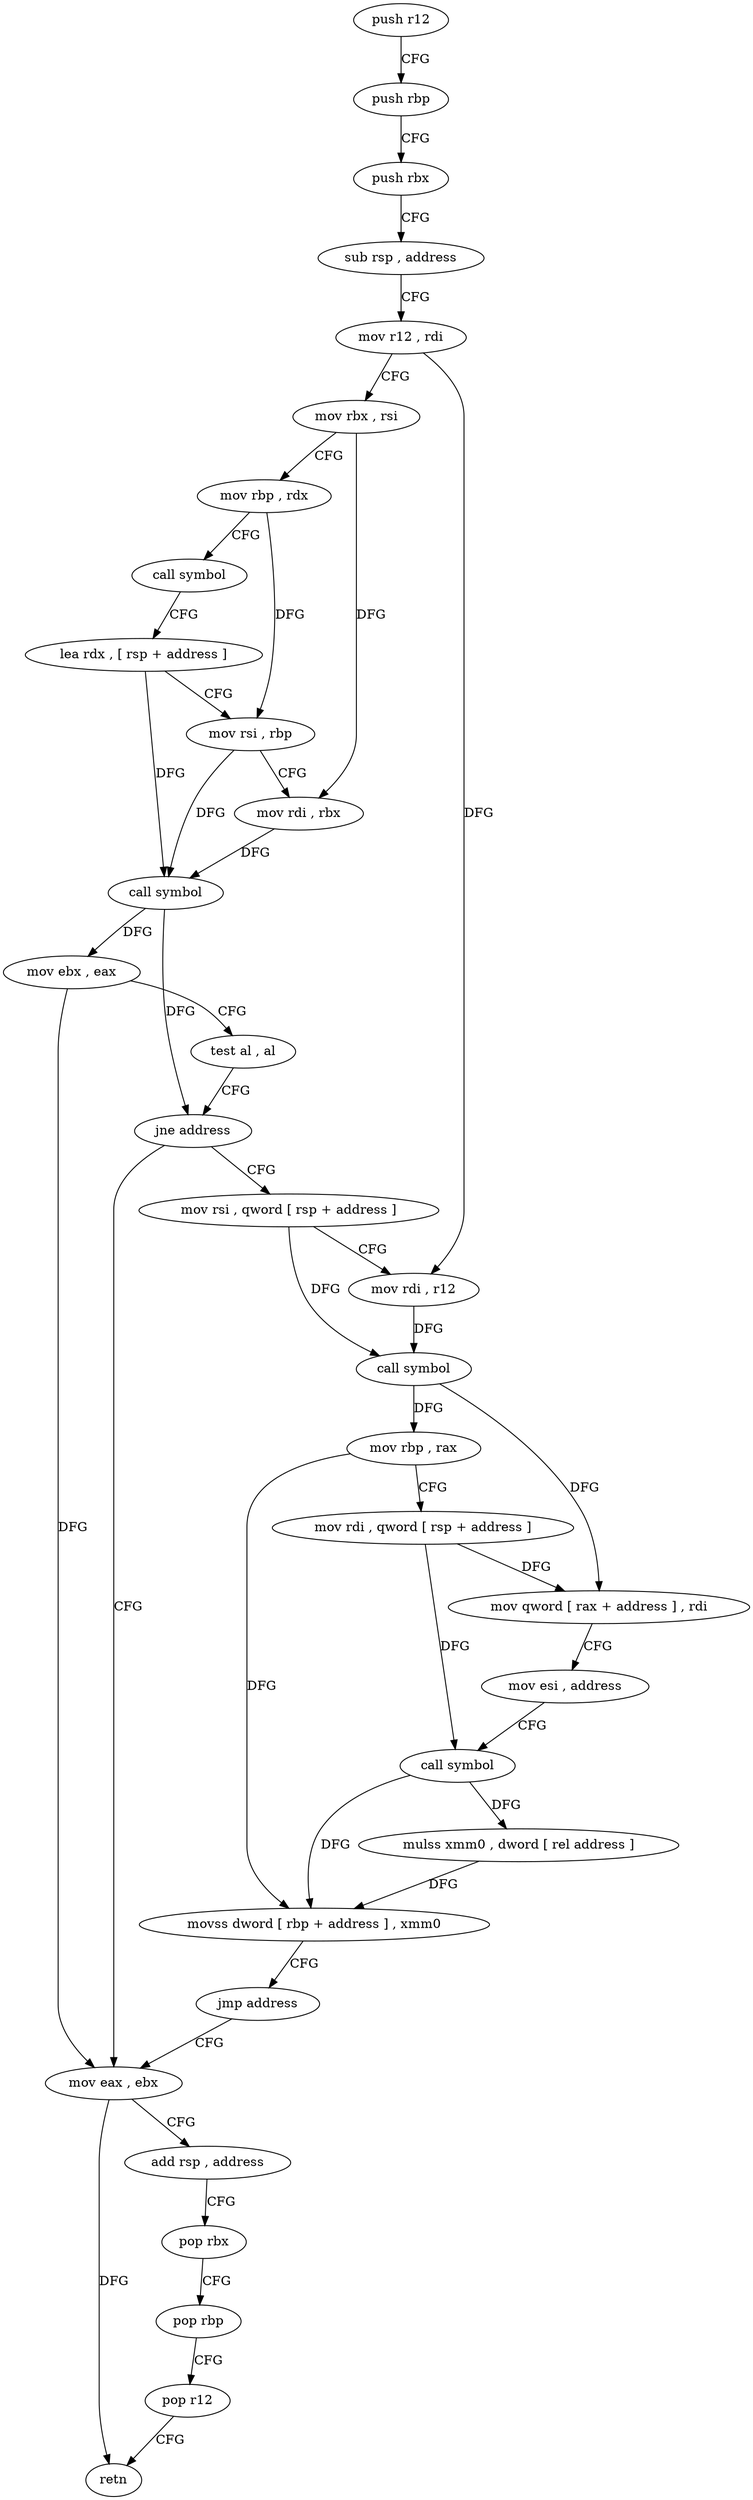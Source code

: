 digraph "func" {
"4244646" [label = "push r12" ]
"4244648" [label = "push rbp" ]
"4244649" [label = "push rbx" ]
"4244650" [label = "sub rsp , address" ]
"4244654" [label = "mov r12 , rdi" ]
"4244657" [label = "mov rbx , rsi" ]
"4244660" [label = "mov rbp , rdx" ]
"4244663" [label = "call symbol" ]
"4244668" [label = "lea rdx , [ rsp + address ]" ]
"4244673" [label = "mov rsi , rbp" ]
"4244676" [label = "mov rdi , rbx" ]
"4244679" [label = "call symbol" ]
"4244684" [label = "mov ebx , eax" ]
"4244686" [label = "test al , al" ]
"4244688" [label = "jne address" ]
"4244701" [label = "mov rsi , qword [ rsp + address ]" ]
"4244690" [label = "mov eax , ebx" ]
"4244706" [label = "mov rdi , r12" ]
"4244709" [label = "call symbol" ]
"4244714" [label = "mov rbp , rax" ]
"4244717" [label = "mov rdi , qword [ rsp + address ]" ]
"4244722" [label = "mov qword [ rax + address ] , rdi" ]
"4244726" [label = "mov esi , address" ]
"4244731" [label = "call symbol" ]
"4244736" [label = "mulss xmm0 , dword [ rel address ]" ]
"4244744" [label = "movss dword [ rbp + address ] , xmm0" ]
"4244749" [label = "jmp address" ]
"4244692" [label = "add rsp , address" ]
"4244696" [label = "pop rbx" ]
"4244697" [label = "pop rbp" ]
"4244698" [label = "pop r12" ]
"4244700" [label = "retn" ]
"4244646" -> "4244648" [ label = "CFG" ]
"4244648" -> "4244649" [ label = "CFG" ]
"4244649" -> "4244650" [ label = "CFG" ]
"4244650" -> "4244654" [ label = "CFG" ]
"4244654" -> "4244657" [ label = "CFG" ]
"4244654" -> "4244706" [ label = "DFG" ]
"4244657" -> "4244660" [ label = "CFG" ]
"4244657" -> "4244676" [ label = "DFG" ]
"4244660" -> "4244663" [ label = "CFG" ]
"4244660" -> "4244673" [ label = "DFG" ]
"4244663" -> "4244668" [ label = "CFG" ]
"4244668" -> "4244673" [ label = "CFG" ]
"4244668" -> "4244679" [ label = "DFG" ]
"4244673" -> "4244676" [ label = "CFG" ]
"4244673" -> "4244679" [ label = "DFG" ]
"4244676" -> "4244679" [ label = "DFG" ]
"4244679" -> "4244684" [ label = "DFG" ]
"4244679" -> "4244688" [ label = "DFG" ]
"4244684" -> "4244686" [ label = "CFG" ]
"4244684" -> "4244690" [ label = "DFG" ]
"4244686" -> "4244688" [ label = "CFG" ]
"4244688" -> "4244701" [ label = "CFG" ]
"4244688" -> "4244690" [ label = "CFG" ]
"4244701" -> "4244706" [ label = "CFG" ]
"4244701" -> "4244709" [ label = "DFG" ]
"4244690" -> "4244692" [ label = "CFG" ]
"4244690" -> "4244700" [ label = "DFG" ]
"4244706" -> "4244709" [ label = "DFG" ]
"4244709" -> "4244714" [ label = "DFG" ]
"4244709" -> "4244722" [ label = "DFG" ]
"4244714" -> "4244717" [ label = "CFG" ]
"4244714" -> "4244744" [ label = "DFG" ]
"4244717" -> "4244722" [ label = "DFG" ]
"4244717" -> "4244731" [ label = "DFG" ]
"4244722" -> "4244726" [ label = "CFG" ]
"4244726" -> "4244731" [ label = "CFG" ]
"4244731" -> "4244736" [ label = "DFG" ]
"4244731" -> "4244744" [ label = "DFG" ]
"4244736" -> "4244744" [ label = "DFG" ]
"4244744" -> "4244749" [ label = "CFG" ]
"4244749" -> "4244690" [ label = "CFG" ]
"4244692" -> "4244696" [ label = "CFG" ]
"4244696" -> "4244697" [ label = "CFG" ]
"4244697" -> "4244698" [ label = "CFG" ]
"4244698" -> "4244700" [ label = "CFG" ]
}
